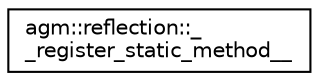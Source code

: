 digraph "圖形化之類別階層"
{
  edge [fontname="Helvetica",fontsize="10",labelfontname="Helvetica",labelfontsize="10"];
  node [fontname="Helvetica",fontsize="10",shape=record];
  rankdir="LR";
  Node1 [label="agm::reflection::_\l_register_static_method__",height=0.2,width=0.4,color="black", fillcolor="white", style="filled",URL="$structagm_1_1reflection_1_1____register__static__method____.html"];
}
